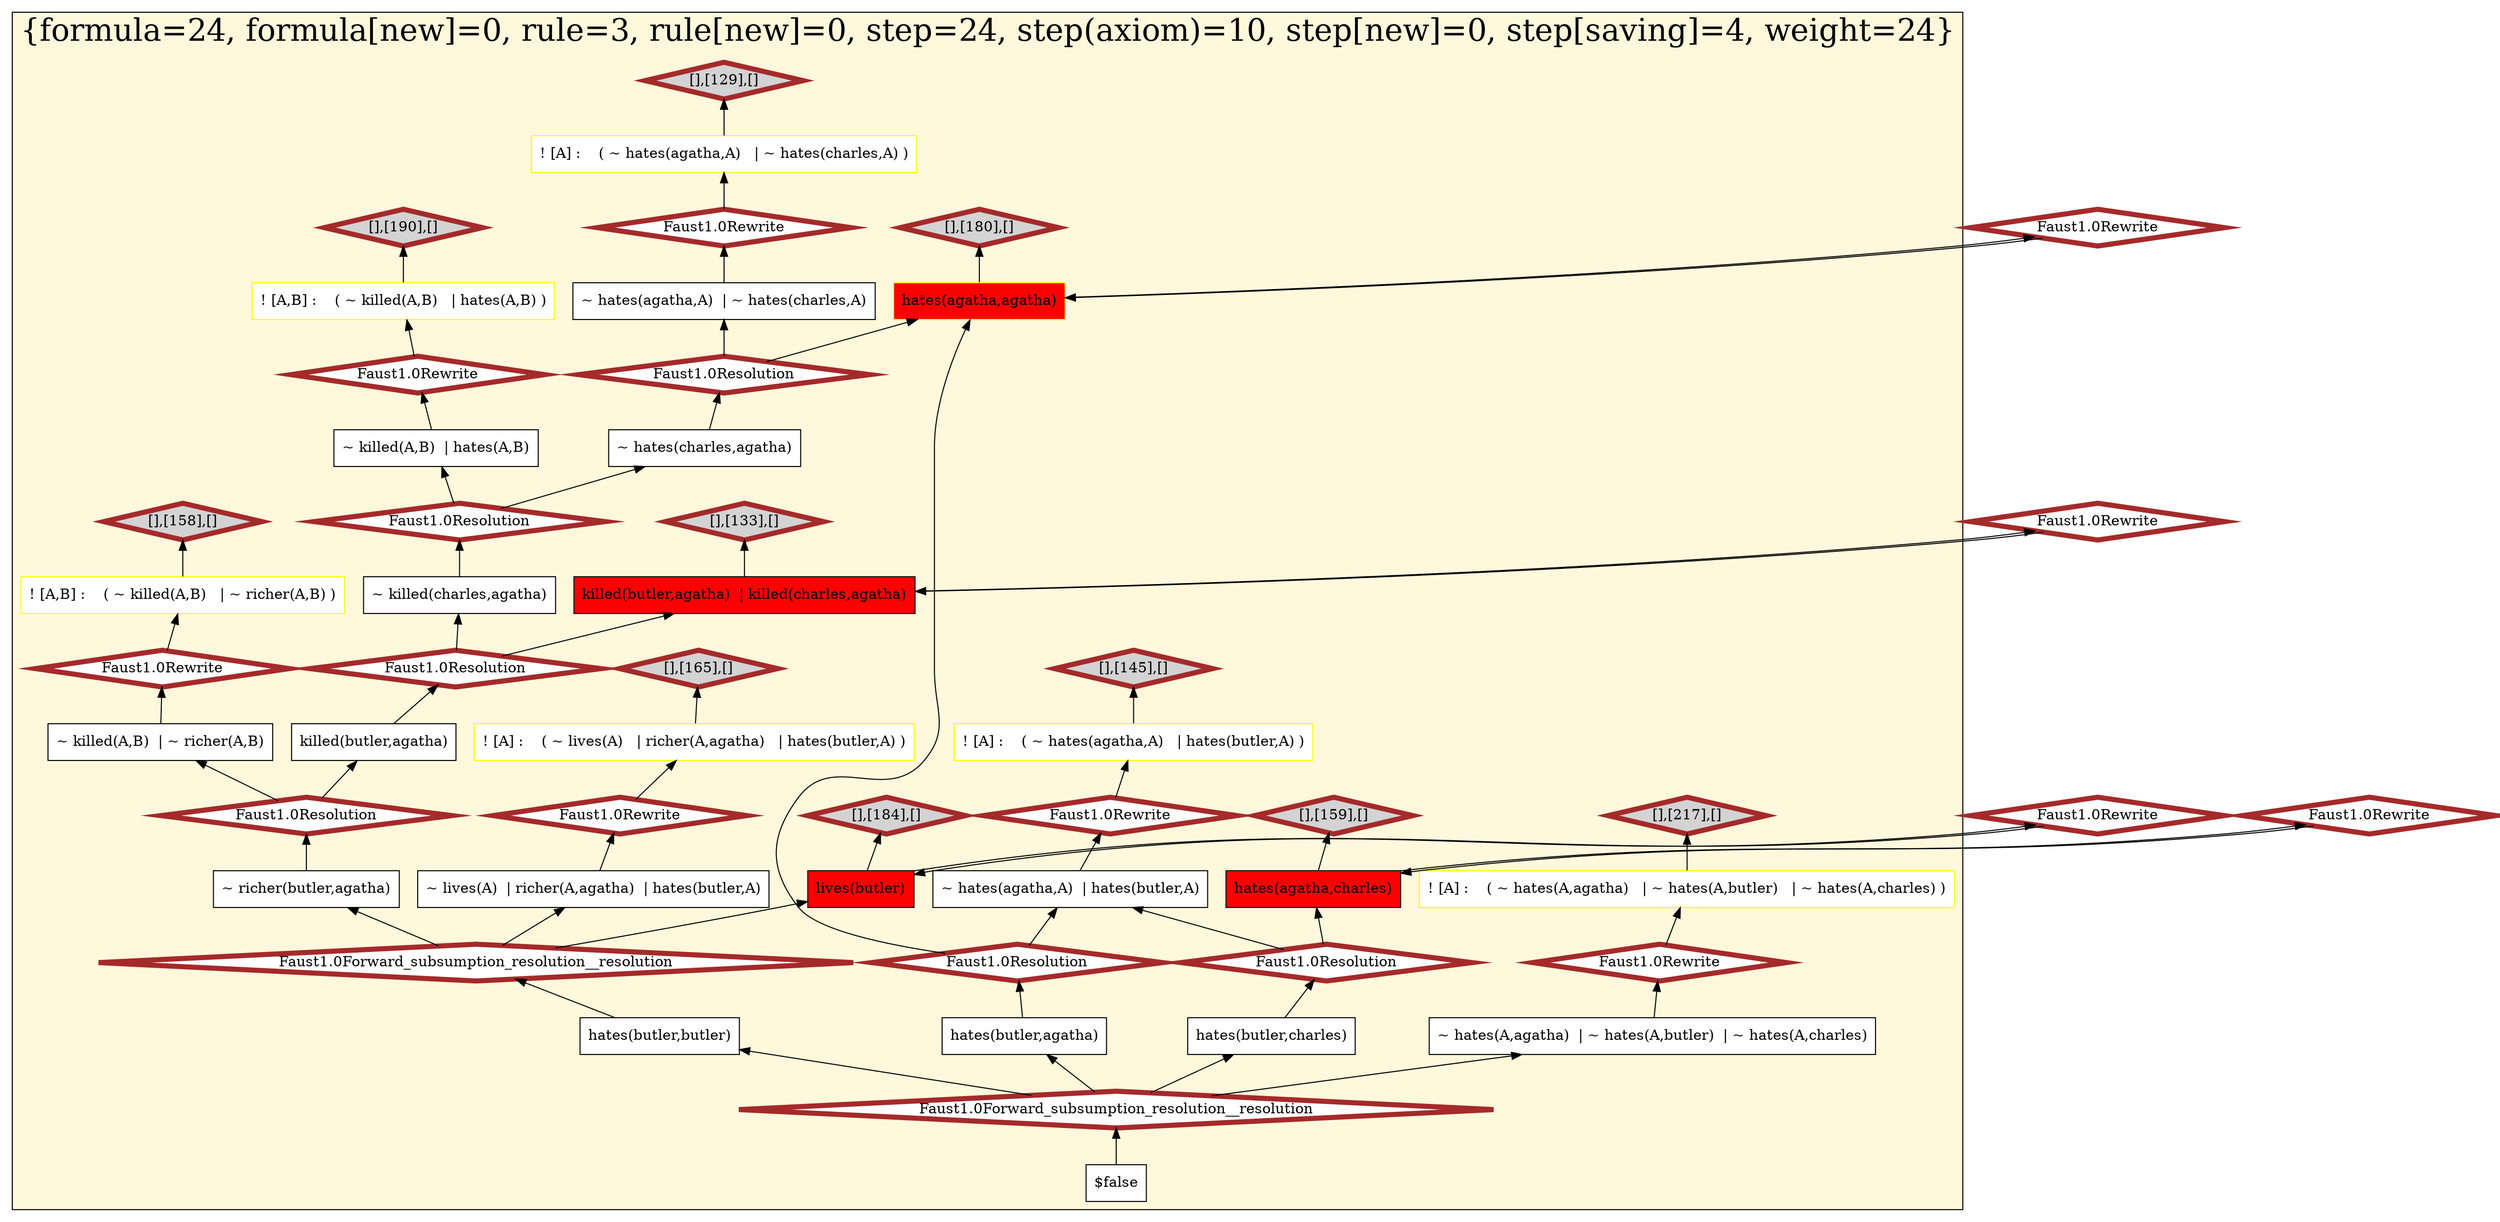 digraph g 
{ rankdir=BT;
   
  "x_165" [ URL="http://inference-web.org/proofs/tptp/Solutions/PUZ/PUZ001-1/Faust---1.0/answer.owl#ns_butler_hates_poor_conclusion" color="yellow" shape="box" label="! [A] :    ( ~ lives(A)   | richer(A,agatha)   | hates(butler,A) )" fillcolor="white" style="filled"  ];
  "x_164" [ URL="http://inference-web.org/proofs/tptp/Solutions/PUZ/PUZ001-1/Faust---1.0/answer.owl#ns_176259640_conclusion" color="black" shape="box" label="hates(butler,butler)" fillcolor="white" style="filled"  ];
  "x_141" [ URL="http://inference-web.org/proofs/tptp/Solutions/PUZ/PUZ001-1/Faust---1.0/answer.owl#ns_176249928_conclusion" color="black" shape="box" label="~ richer(butler,agatha)" fillcolor="white" style="filled"  ];
  "x_203" [ URL="http://inference-web.org/proofs/tptp/Solutions/PUZ/PUZ001-1/Faust---1.0/answer.owl#ns_176169184_conclusion" color="black" shape="box" label="hates(butler,charles)" fillcolor="white" style="filled"  ];
  "x_184" [ URL="http://inference-web.org/proofs/tptp/Solutions/PUZ/PUZ001-1/Faust---1.0/answer.owl#ns_butler_conclusion" color="yellow" shape="box" label="lives(butler)" fillcolor="red" style="filled"  ];
  "x_145" [ URL="http://inference-web.org/proofs/tptp/Solutions/PUZ/PUZ001-1/Faust---1.0/answer.owl#ns_same_hates_conclusion" color="yellow" shape="box" label="! [A] :    ( ~ hates(agatha,A)   | hates(butler,A) )" fillcolor="white" style="filled"  ];
  "x_162" [ URL="http://inference-web.org/proofs/tptp/Solutions/PUZ/PUZ001-1/Faust---1.0/answer.owl#ns_168261192_conclusion" color="black" shape="box" label="~ hates(agatha,A)  | ~ hates(charles,A)" fillcolor="white" style="filled"  ];
  "x_140" [ URL="http://inference-web.org/proofs/tptp/Solutions/PUZ/PUZ001-1/Faust---1.0/answer.owl#ns_176139248_conclusion" color="black" shape="box" label="hates(butler,agatha)" fillcolor="white" style="filled"  ];
  "x_168" [ URL="http://inference-web.org/proofs/tptp/Solutions/PUZ/PUZ001-1/Faust---1.0/answer.owl#ns_contradiction_conclusion" color="black" shape="box" label="$false" fillcolor="white" style="filled"  ];
  "x_229" [ URL="http://inference-web.org/proofs/tptp/Solutions/PUZ/PUZ001-1/Faust---1.0/answer.owl#ns_168272912_conclusion" color="black" shape="box" label="~ hates(A,agatha)  | ~ hates(A,butler)  | ~ hates(A,charles)" fillcolor="white" style="filled"  ];
  "x_210" [ URL="http://inference-web.org/proofs/tptp/Solutions/PUZ/PUZ001-1/Faust---1.0/answer.owl#ns_168238288_conclusion" color="black" shape="box" label="~ hates(agatha,A)  | hates(butler,A)" fillcolor="white" style="filled"  ];
  "x_180" [ URL="http://inference-web.org/proofs/tptp/Solutions/PUZ/PUZ001-1/Faust---1.0/answer.owl#ns_168277664_conclusion" color="black" shape="box" label="hates(agatha,agatha)" fillcolor="red" style="filled"  ];
  "x_149" [ URL="http://inference-web.org/proofs/tptp/Solutions/PUZ/PUZ001-1/Faust---1.0/answer.owl#ns_176202488_conclusion" color="black" shape="box" label="~ killed(charles,agatha)" fillcolor="white" style="filled"  ];
  "x_202" [ URL="http://inference-web.org/proofs/tptp/Solutions/PUZ/PUZ001-1/Faust---1.0/answer.owl#ns_168254608_conclusion" color="black" shape="box" label="~ killed(A,B)  | ~ richer(A,B)" fillcolor="white" style="filled"  ];
  "x_180" [ URL="http://inference-web.org/proofs/tptp/Solutions/PUZ/PUZ001-1/Faust---1.0/answer.owl#ns_agatha_hates_agatha_conclusion" color="yellow" shape="box" label="hates(agatha,agatha)" fillcolor="red" style="filled"  ];
  "x_152" [ URL="http://inference-web.org/proofs/tptp/Solutions/PUZ/PUZ001-1/Faust---1.0/answer.owl#ns_176150976_conclusion" color="black" shape="box" label="~ hates(charles,agatha)" fillcolor="white" style="filled"  ];
  "x_217" [ URL="http://inference-web.org/proofs/tptp/Solutions/PUZ/PUZ001-1/Faust---1.0/answer.owl#ns_no_one_hates_everyone_conclusion" color="yellow" shape="box" label="! [A] :    ( ~ hates(A,agatha)   | ~ hates(A,butler)   | ~ hates(A,charles) )" fillcolor="white" style="filled"  ];
  "x_133" [ URL="http://inference-web.org/proofs/tptp/Solutions/PUZ/PUZ001-1/Faust---1.0/answer.owl#ns_prove_neither_charles_nor_butler_did_it_conclusion" color="yellow" shape="box" label="killed(butler,agatha) | killed(charles,agatha)" fillcolor="red" style="filled"  ];
  "x_129" [ URL="http://inference-web.org/proofs/tptp/Solutions/PUZ/PUZ001-1/Faust---1.0/answer.owl#ns_different_hates_conclusion" color="yellow" shape="box" label="! [A] :    ( ~ hates(agatha,A)   | ~ hates(charles,A) )" fillcolor="white" style="filled"  ];
  "x_223" [ URL="http://inference-web.org/proofs/tptp/Solutions/PUZ/PUZ001-1/Faust---1.0/answer.owl#ns_168303320_conclusion" color="black" shape="box" label="~ lives(A)  | richer(A,agatha)  | hates(butler,A)" fillcolor="white" style="filled"  ];
  "x_184" [ URL="http://inference-web.org/proofs/tptp/Solutions/PUZ/PUZ001-1/Faust---1.0/answer.owl#ns_168244584_conclusion" color="black" shape="box" label="lives(butler)" fillcolor="red" style="filled"  ];
  "x_190" [ URL="http://inference-web.org/proofs/tptp/Solutions/PUZ/PUZ001-1/Faust---1.0/answer.owl#ns_killer_hates_victim_conclusion" color="yellow" shape="box" label="! [A,B] :    ( ~ killed(A,B)   | hates(A,B) )" fillcolor="white" style="filled"  ];
  "x_133" [ URL="http://inference-web.org/proofs/tptp/Solutions/PUZ/PUZ001-1/Faust---1.0/answer.owl#ns_168309696_conclusion" color="black" shape="box" label="killed(butler,agatha)  | killed(charles,agatha)" fillcolor="red" style="filled"  ];
  "x_158" [ URL="http://inference-web.org/proofs/tptp/Solutions/PUZ/PUZ001-1/Faust---1.0/answer.owl#ns_poorer_killer_conclusion" color="yellow" shape="box" label="! [A,B] :    ( ~ killed(A,B)   | ~ richer(A,B) )" fillcolor="white" style="filled"  ];
  "x_192" [ URL="http://inference-web.org/proofs/tptp/Solutions/PUZ/PUZ001-1/Faust---1.0/answer.owl#ns_176239808_conclusion" color="black" shape="box" label="killed(butler,agatha)" fillcolor="white" style="filled"  ];
  "x_159" [ URL="http://inference-web.org/proofs/tptp/Solutions/PUZ/PUZ001-1/Faust---1.0/answer.owl#ns_agatha_hates_charles_conclusion" color="yellow" shape="box" label="hates(agatha,charles)" fillcolor="red" style="filled"  ];
  "x_159" [ URL="http://inference-web.org/proofs/tptp/Solutions/PUZ/PUZ001-1/Faust---1.0/answer.owl#ns_168281744_conclusion" color="black" shape="box" label="hates(agatha,charles)" fillcolor="red" style="filled"  ];
  "x_120" [ URL="http://inference-web.org/proofs/tptp/Solutions/PUZ/PUZ001-1/Faust---1.0/answer.owl#ns_168286272_conclusion" color="black" shape="box" label="~ killed(A,B)  | hates(A,B)" fillcolor="white" style="filled"  ];
  "490ca8fb:1242f8625f3:-7e7b" [ URL="http://browser.inference-web.org/iwbrowser/BrowseNodeSet?url=http%3A%2F%2Finference-web.org%2Fproofs%2Ftptp%2FSolutions%2FPUZ%2FPUZ001-1%2FFaust---1.0%2Fanswer.owl%23ns_176249928" color="brown" shape="diamond" label="Faust1.0Resolution" fillcolor="white" style="filled" penwidth="5"  ];
  "x_141" -> "490ca8fb:1242f8625f3:-7e7b";
  "490ca8fb:1242f8625f3:-7e7b" -> "x_192";
  "490ca8fb:1242f8625f3:-7e7b" -> "x_202";
  "490ca8fb:1242f8625f3:-7e8f" [ URL="http://browser.inference-web.org/iwbrowser/BrowseNodeSet?url=http%3A%2F%2Finference-web.org%2Fproofs%2Ftptp%2FSolutions%2FPUZ%2FPUZ001-1%2FFaust---1.0%2Fanswer.owl%23ns_same_hates" color="brown" shape="diamond" label="[],[145],[]" fillcolor="lightgrey" style="filled" penwidth="5"  ];
  "x_145" -> "490ca8fb:1242f8625f3:-7e8f";
  "490ca8fb:1242f8625f3:-7e87" [ URL="http://browser.inference-web.org/iwbrowser/BrowseNodeSet?url=http%3A%2F%2Finference-web.org%2Fproofs%2Ftptp%2FSolutions%2FPUZ%2FPUZ001-1%2FFaust---1.0%2Fanswer.owl%23ns_176169184" color="brown" shape="diamond" label="Faust1.0Resolution" fillcolor="white" style="filled" penwidth="5"  ];
  "x_203" -> "490ca8fb:1242f8625f3:-7e87";
  "490ca8fb:1242f8625f3:-7e87" -> "x_159";
  "490ca8fb:1242f8625f3:-7e87" -> "x_210";
  "490ca8fb:1242f8625f3:-7e5e" [ URL="http://browser.inference-web.org/iwbrowser/BrowseNodeSet?url=http%3A%2F%2Finference-web.org%2Fproofs%2Ftptp%2FSolutions%2FPUZ%2FPUZ001-1%2FFaust---1.0%2Fanswer.owl%23ns_poorer_killer" color="brown" shape="diamond" label="[],[158],[]" fillcolor="lightgrey" style="filled" penwidth="5"  ];
  "x_158" -> "490ca8fb:1242f8625f3:-7e5e";
  "490ca8fb:1242f8625f3:-7e8a" [ URL="http://browser.inference-web.org/iwbrowser/BrowseNodeSet?url=http%3A%2F%2Finference-web.org%2Fproofs%2Ftptp%2FSolutions%2FPUZ%2FPUZ001-1%2FFaust---1.0%2Fanswer.owl%23ns_no_one_hates_everyone" color="brown" shape="diamond" label="[],[217],[]" fillcolor="lightgrey" style="filled" penwidth="5"  ];
  "x_217" -> "490ca8fb:1242f8625f3:-7e8a";
  "490ca8fb:1242f8625f3:-7e59" [ URL="http://browser.inference-web.org/iwbrowser/BrowseNodeSet?url=http%3A%2F%2Finference-web.org%2Fproofs%2Ftptp%2FSolutions%2FPUZ%2FPUZ001-1%2FFaust---1.0%2Fanswer.owl%23ns_butler_hates_poor" color="brown" shape="diamond" label="[],[165],[]" fillcolor="lightgrey" style="filled" penwidth="5"  ];
  "x_165" -> "490ca8fb:1242f8625f3:-7e59";
  "490ca8fb:1242f8625f3:-7e75" [ URL="http://browser.inference-web.org/iwbrowser/BrowseNodeSet?url=http%3A%2F%2Finference-web.org%2Fproofs%2Ftptp%2FSolutions%2FPUZ%2FPUZ001-1%2FFaust---1.0%2Fanswer.owl%23ns_176202488" color="brown" shape="diamond" label="Faust1.0Resolution" fillcolor="white" style="filled" penwidth="5"  ];
  "x_149" -> "490ca8fb:1242f8625f3:-7e75";
  "490ca8fb:1242f8625f3:-7e75" -> "x_120";
  "490ca8fb:1242f8625f3:-7e75" -> "x_152";
  "490ca8fb:1242f8625f3:-7e7f" [ URL="http://browser.inference-web.org/iwbrowser/BrowseNodeSet?url=http%3A%2F%2Finference-web.org%2Fproofs%2Ftptp%2FSolutions%2FPUZ%2FPUZ001-1%2FFaust---1.0%2Fanswer.owl%23ns_176259640" color="brown" shape="diamond" label="Faust1.0Forward_subsumption_resolution__resolution" fillcolor="white" style="filled" penwidth="5"  ];
  "x_164" -> "490ca8fb:1242f8625f3:-7e7f";
  "490ca8fb:1242f8625f3:-7e7f" -> "x_141";
  "490ca8fb:1242f8625f3:-7e7f" -> "x_184";
  "490ca8fb:1242f8625f3:-7e7f" -> "x_223";
  "490ca8fb:1242f8625f3:-7e65" [ URL="http://browser.inference-web.org/iwbrowser/BrowseNodeSet?url=http%3A%2F%2Finference-web.org%2Fproofs%2Ftptp%2FSolutions%2FPUZ%2FPUZ001-1%2FFaust---1.0%2Fanswer.owl%23ns_168309696" color="brown" shape="diamond" label="Faust1.0Rewrite" fillcolor="white" style="filled" penwidth="5"  ];
  "x_133" -> "490ca8fb:1242f8625f3:-7e65";
  "490ca8fb:1242f8625f3:-7e65" -> "x_133";
  "490ca8fb:1242f8625f3:-7e94" [ URL="http://browser.inference-web.org/iwbrowser/BrowseNodeSet?url=http%3A%2F%2Finference-web.org%2Fproofs%2Ftptp%2FSolutions%2FPUZ%2FPUZ001-1%2FFaust---1.0%2Fanswer.owl%23ns_agatha_hates_agatha" color="brown" shape="diamond" label="[],[180],[]" fillcolor="lightgrey" style="filled" penwidth="5"  ];
  "x_180" -> "490ca8fb:1242f8625f3:-7e94";
  "490ca8fb:1242f8625f3:-7e96" [ URL="http://browser.inference-web.org/iwbrowser/BrowseNodeSet?url=http%3A%2F%2Finference-web.org%2Fproofs%2Ftptp%2FSolutions%2FPUZ%2FPUZ001-1%2FFaust---1.0%2Fanswer.owl%23ns_168277664" color="brown" shape="diamond" label="Faust1.0Rewrite" fillcolor="white" style="filled" penwidth="5"  ];
  "x_180" -> "490ca8fb:1242f8625f3:-7e96";
  "490ca8fb:1242f8625f3:-7e96" -> "x_180";
  "490ca8fb:1242f8625f3:-7e63" [ URL="http://browser.inference-web.org/iwbrowser/BrowseNodeSet?url=http%3A%2F%2Finference-web.org%2Fproofs%2Ftptp%2FSolutions%2FPUZ%2FPUZ001-1%2FFaust---1.0%2Fanswer.owl%23ns_prove_neither_charles_nor_butler_did_it" color="brown" shape="diamond" label="[],[133],[]" fillcolor="lightgrey" style="filled" penwidth="5"  ];
  "x_133" -> "490ca8fb:1242f8625f3:-7e63";
  "490ca8fb:1242f8625f3:-7e6a" [ URL="http://browser.inference-web.org/iwbrowser/BrowseNodeSet?url=http%3A%2F%2Finference-web.org%2Fproofs%2Ftptp%2FSolutions%2FPUZ%2FPUZ001-1%2FFaust---1.0%2Fanswer.owl%23ns_168286272" color="brown" shape="diamond" label="Faust1.0Rewrite" fillcolor="white" style="filled" penwidth="5"  ];
  "x_120" -> "490ca8fb:1242f8625f3:-7e6a";
  "490ca8fb:1242f8625f3:-7e6a" -> "x_190";
  "490ca8fb:1242f8625f3:-7e56" [ URL="http://browser.inference-web.org/iwbrowser/BrowseNodeSet?url=http%3A%2F%2Finference-web.org%2Fproofs%2Ftptp%2FSolutions%2FPUZ%2FPUZ001-1%2FFaust---1.0%2Fanswer.owl%23ns_168244584" color="brown" shape="diamond" label="Faust1.0Rewrite" fillcolor="white" style="filled" penwidth="5"  ];
  "x_184" -> "490ca8fb:1242f8625f3:-7e56";
  "490ca8fb:1242f8625f3:-7e56" -> "x_184";
  "490ca8fb:1242f8625f3:-7e54" [ URL="http://browser.inference-web.org/iwbrowser/BrowseNodeSet?url=http%3A%2F%2Finference-web.org%2Fproofs%2Ftptp%2FSolutions%2FPUZ%2FPUZ001-1%2FFaust---1.0%2Fanswer.owl%23ns_butler" color="brown" shape="diamond" label="[],[184],[]" fillcolor="lightgrey" style="filled" penwidth="5"  ];
  "x_184" -> "490ca8fb:1242f8625f3:-7e54";
  "490ca8fb:1242f8625f3:-7e68" [ URL="http://browser.inference-web.org/iwbrowser/BrowseNodeSet?url=http%3A%2F%2Finference-web.org%2Fproofs%2Ftptp%2FSolutions%2FPUZ%2FPUZ001-1%2FFaust---1.0%2Fanswer.owl%23ns_killer_hates_victim" color="brown" shape="diamond" label="[],[190],[]" fillcolor="lightgrey" style="filled" penwidth="5"  ];
  "x_190" -> "490ca8fb:1242f8625f3:-7e68";
  "490ca8fb:1242f8625f3:-7e72" [ URL="http://browser.inference-web.org/iwbrowser/BrowseNodeSet?url=http%3A%2F%2Finference-web.org%2Fproofs%2Ftptp%2FSolutions%2FPUZ%2FPUZ001-1%2FFaust---1.0%2Fanswer.owl%23ns_176150976" color="brown" shape="diamond" label="Faust1.0Resolution" fillcolor="white" style="filled" penwidth="5"  ];
  "x_152" -> "490ca8fb:1242f8625f3:-7e72";
  "490ca8fb:1242f8625f3:-7e72" -> "x_162";
  "490ca8fb:1242f8625f3:-7e72" -> "x_180";
  "490ca8fb:1242f8625f3:-7e6f" [ URL="http://browser.inference-web.org/iwbrowser/BrowseNodeSet?url=http%3A%2F%2Finference-web.org%2Fproofs%2Ftptp%2FSolutions%2FPUZ%2FPUZ001-1%2FFaust---1.0%2Fanswer.owl%23ns_168261192" color="brown" shape="diamond" label="Faust1.0Rewrite" fillcolor="white" style="filled" penwidth="5"  ];
  "x_162" -> "490ca8fb:1242f8625f3:-7e6f";
  "490ca8fb:1242f8625f3:-7e6f" -> "x_129";
  "490ca8fb:1242f8625f3:-7e82" [ URL="http://browser.inference-web.org/iwbrowser/BrowseNodeSet?url=http%3A%2F%2Finference-web.org%2Fproofs%2Ftptp%2FSolutions%2FPUZ%2FPUZ001-1%2FFaust---1.0%2Fanswer.owl%23ns_agatha_hates_charles" color="brown" shape="diamond" label="[],[159],[]" fillcolor="lightgrey" style="filled" penwidth="5"  ];
  "x_159" -> "490ca8fb:1242f8625f3:-7e82";
  "490ca8fb:1242f8625f3:-7e84" [ URL="http://browser.inference-web.org/iwbrowser/BrowseNodeSet?url=http%3A%2F%2Finference-web.org%2Fproofs%2Ftptp%2FSolutions%2FPUZ%2FPUZ001-1%2FFaust---1.0%2Fanswer.owl%23ns_168281744" color="brown" shape="diamond" label="Faust1.0Rewrite" fillcolor="white" style="filled" penwidth="5"  ];
  "x_159" -> "490ca8fb:1242f8625f3:-7e84";
  "490ca8fb:1242f8625f3:-7e84" -> "x_159";
  "490ca8fb:1242f8625f3:-7e8c" [ URL="http://browser.inference-web.org/iwbrowser/BrowseNodeSet?url=http%3A%2F%2Finference-web.org%2Fproofs%2Ftptp%2FSolutions%2FPUZ%2FPUZ001-1%2FFaust---1.0%2Fanswer.owl%23ns_168272912" color="brown" shape="diamond" label="Faust1.0Rewrite" fillcolor="white" style="filled" penwidth="5"  ];
  "x_229" -> "490ca8fb:1242f8625f3:-7e8c";
  "490ca8fb:1242f8625f3:-7e8c" -> "x_217";
  "490ca8fb:1242f8625f3:-7e6d" [ URL="http://browser.inference-web.org/iwbrowser/BrowseNodeSet?url=http%3A%2F%2Finference-web.org%2Fproofs%2Ftptp%2FSolutions%2FPUZ%2FPUZ001-1%2FFaust---1.0%2Fanswer.owl%23ns_different_hates" color="brown" shape="diamond" label="[],[129],[]" fillcolor="lightgrey" style="filled" penwidth="5"  ];
  "x_129" -> "490ca8fb:1242f8625f3:-7e6d";
  "490ca8fb:1242f8625f3:-7e9e" [ URL="http://browser.inference-web.org/iwbrowser/BrowseNodeSet?url=http%3A%2F%2Finference-web.org%2Fproofs%2Ftptp%2FSolutions%2FPUZ%2FPUZ001-1%2FFaust---1.0%2Fanswer.owl%23answer" color="brown" shape="diamond" label="Faust1.0Forward_subsumption_resolution__resolution" fillcolor="white" style="filled" penwidth="5"  ];
  "x_168" -> "490ca8fb:1242f8625f3:-7e9e";
  "490ca8fb:1242f8625f3:-7e9e" -> "x_140";
  "490ca8fb:1242f8625f3:-7e9e" -> "x_164";
  "490ca8fb:1242f8625f3:-7e9e" -> "x_203";
  "490ca8fb:1242f8625f3:-7e9e" -> "x_229";
  "490ca8fb:1242f8625f3:-7e78" [ URL="http://browser.inference-web.org/iwbrowser/BrowseNodeSet?url=http%3A%2F%2Finference-web.org%2Fproofs%2Ftptp%2FSolutions%2FPUZ%2FPUZ001-1%2FFaust---1.0%2Fanswer.owl%23ns_176239808" color="brown" shape="diamond" label="Faust1.0Resolution" fillcolor="white" style="filled" penwidth="5"  ];
  "x_192" -> "490ca8fb:1242f8625f3:-7e78";
  "490ca8fb:1242f8625f3:-7e78" -> "x_133";
  "490ca8fb:1242f8625f3:-7e78" -> "x_149";
  "490ca8fb:1242f8625f3:-7e91" [ URL="http://browser.inference-web.org/iwbrowser/BrowseNodeSet?url=http%3A%2F%2Finference-web.org%2Fproofs%2Ftptp%2FSolutions%2FPUZ%2FPUZ001-1%2FFaust---1.0%2Fanswer.owl%23ns_168238288" color="brown" shape="diamond" label="Faust1.0Rewrite" fillcolor="white" style="filled" penwidth="5"  ];
  "x_210" -> "490ca8fb:1242f8625f3:-7e91";
  "490ca8fb:1242f8625f3:-7e91" -> "x_145";
  "490ca8fb:1242f8625f3:-7e5b" [ URL="http://browser.inference-web.org/iwbrowser/BrowseNodeSet?url=http%3A%2F%2Finference-web.org%2Fproofs%2Ftptp%2FSolutions%2FPUZ%2FPUZ001-1%2FFaust---1.0%2Fanswer.owl%23ns_168303320" color="brown" shape="diamond" label="Faust1.0Rewrite" fillcolor="white" style="filled" penwidth="5"  ];
  "x_223" -> "490ca8fb:1242f8625f3:-7e5b";
  "490ca8fb:1242f8625f3:-7e5b" -> "x_165";
  "490ca8fb:1242f8625f3:-7e99" [ URL="http://browser.inference-web.org/iwbrowser/BrowseNodeSet?url=http%3A%2F%2Finference-web.org%2Fproofs%2Ftptp%2FSolutions%2FPUZ%2FPUZ001-1%2FFaust---1.0%2Fanswer.owl%23ns_176139248" color="brown" shape="diamond" label="Faust1.0Resolution" fillcolor="white" style="filled" penwidth="5"  ];
  "x_140" -> "490ca8fb:1242f8625f3:-7e99";
  "490ca8fb:1242f8625f3:-7e99" -> "x_180";
  "490ca8fb:1242f8625f3:-7e99" -> "x_210";
  "490ca8fb:1242f8625f3:-7e60" [ URL="http://browser.inference-web.org/iwbrowser/BrowseNodeSet?url=http%3A%2F%2Finference-web.org%2Fproofs%2Ftptp%2FSolutions%2FPUZ%2FPUZ001-1%2FFaust---1.0%2Fanswer.owl%23ns_168254608" color="brown" shape="diamond" label="Faust1.0Rewrite" fillcolor="white" style="filled" penwidth="5"  ];
  "x_202" -> "490ca8fb:1242f8625f3:-7e60";
  "490ca8fb:1242f8625f3:-7e60" -> "x_158";
  
 subgraph cluster_opt 
{ labelloc=b label="{formula=24, formula[new]=0, rule=3, rule[new]=0, step=24, step(axiom)=10, step[new]=0, step[saving]=4, weight=24}" 
 fontsize=30 fillcolor=cornsilk style=filled 
  x_168 ; x_141 ; x_140 ; x_203 ; x_202 ; x_129 ; x_162 ; x_229 ; x_133 ; x_192 ; x_165 ; x_164 ; x_152 ; x_184 ; x_223 ; x_190 ; x_217 ; x_158 ; x_159 ; x_145 ; x_149 ; x_210 ; x_180 ; x_120 ; "490ca8fb:1242f8625f3:-7e8f" ;
 "490ca8fb:1242f8625f3:-7e7b" ;
 "490ca8fb:1242f8625f3:-7e87" ;
 "490ca8fb:1242f8625f3:-7e8a" ;
 "490ca8fb:1242f8625f3:-7e5e" ;
 "490ca8fb:1242f8625f3:-7e54" ;
 "490ca8fb:1242f8625f3:-7e59" ;
 "490ca8fb:1242f8625f3:-7e68" ;
 "490ca8fb:1242f8625f3:-7e72" ;
 "490ca8fb:1242f8625f3:-7e75" ;
 "490ca8fb:1242f8625f3:-7e6f" ;
 "490ca8fb:1242f8625f3:-7e82" ;
 "490ca8fb:1242f8625f3:-7e7f" ;
 "490ca8fb:1242f8625f3:-7e8c" ;
 "490ca8fb:1242f8625f3:-7e94" ;
 "490ca8fb:1242f8625f3:-7e6d" ;
 "490ca8fb:1242f8625f3:-7e9e" ;
 "490ca8fb:1242f8625f3:-7e78" ;
 "490ca8fb:1242f8625f3:-7e91" ;
 "490ca8fb:1242f8625f3:-7e63" ;
 "490ca8fb:1242f8625f3:-7e5b" ;
 "490ca8fb:1242f8625f3:-7e6a" ;
 "490ca8fb:1242f8625f3:-7e99" ;
 "490ca8fb:1242f8625f3:-7e60" ;
 
}
 
}
